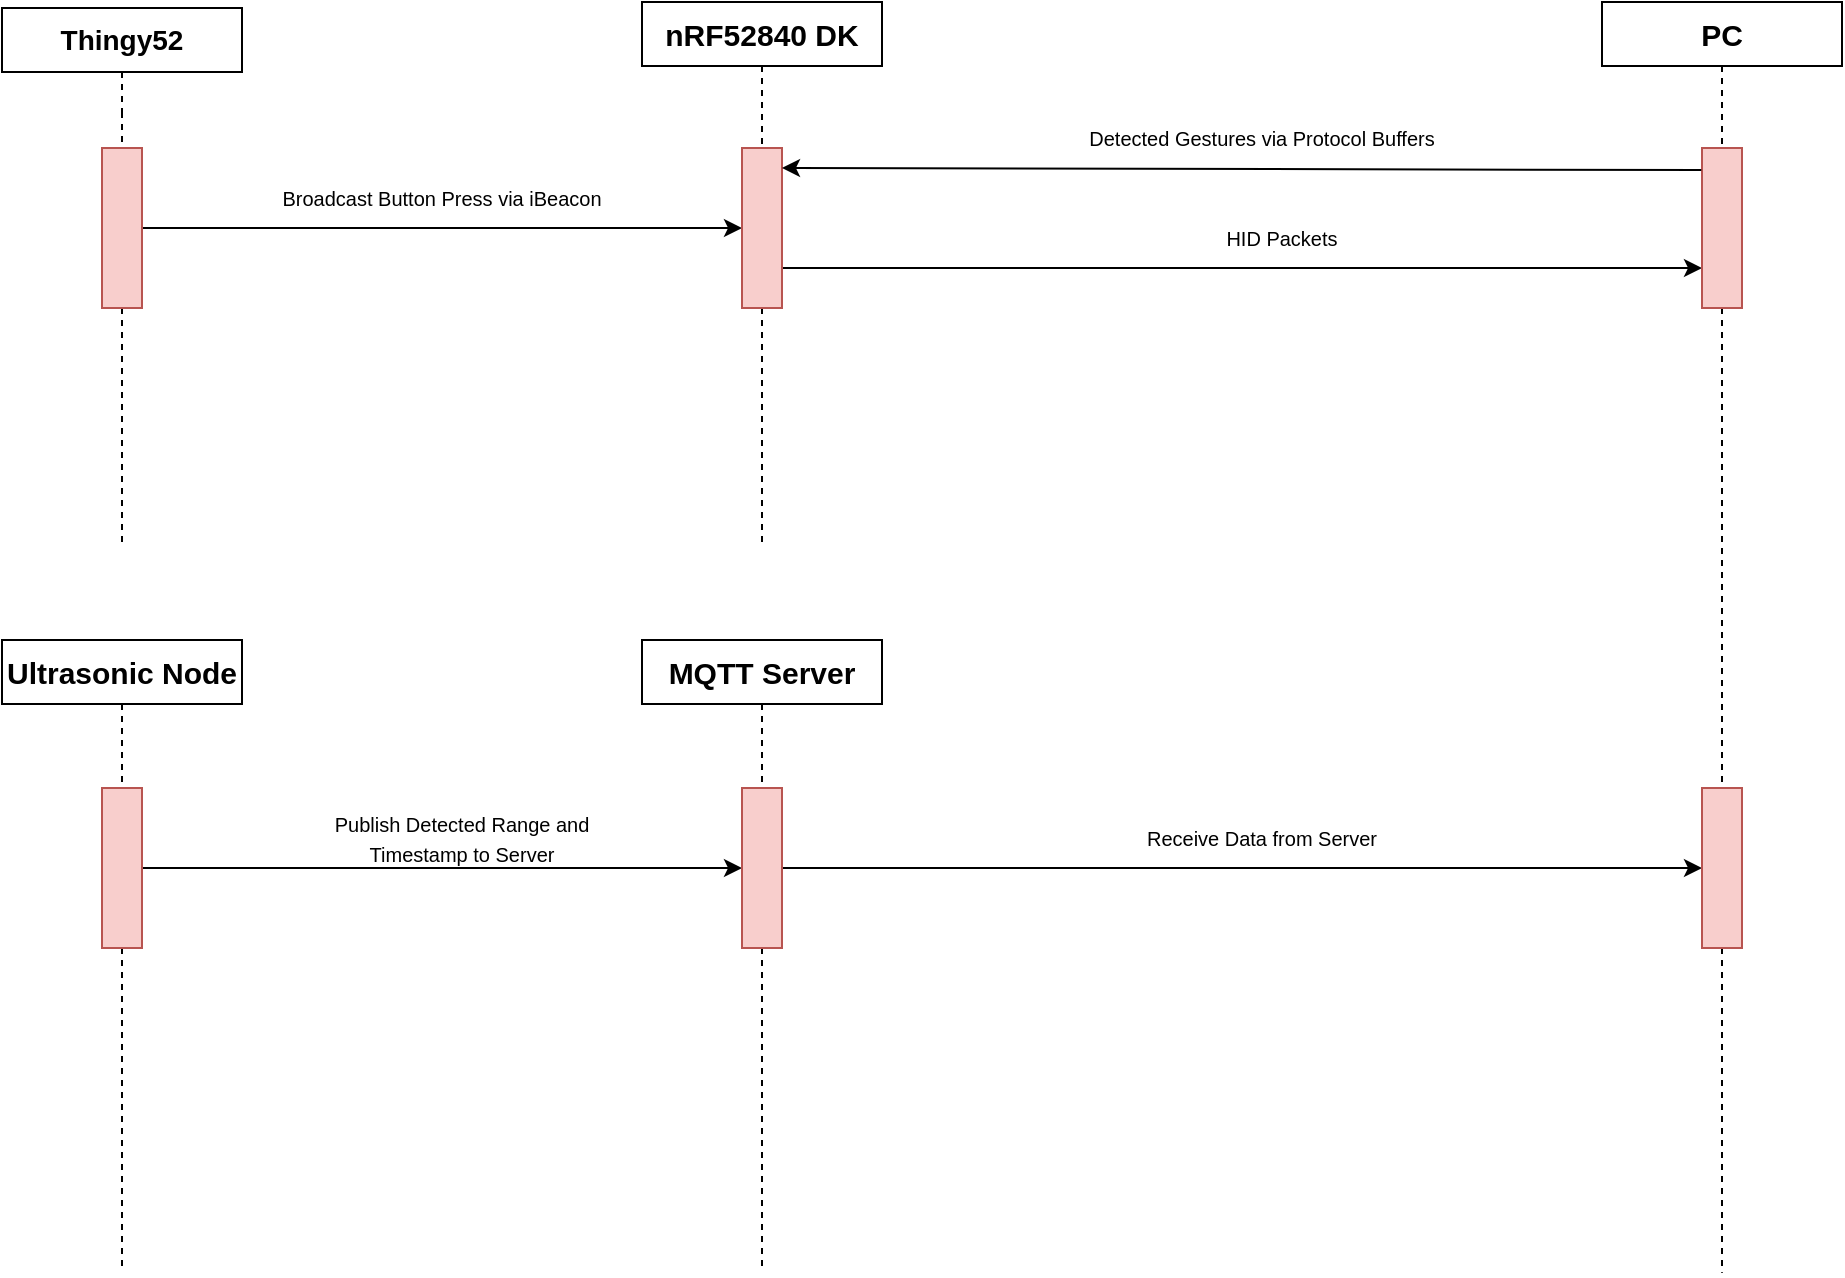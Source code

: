 <mxfile version="24.2.5" type="device">
  <diagram name="Page-1" id="LE6fpmGGQXK_jgyP1LuT">
    <mxGraphModel dx="1296" dy="759" grid="0" gridSize="10" guides="1" tooltips="1" connect="1" arrows="1" fold="1" page="1" pageScale="1" pageWidth="1169" pageHeight="827" math="0" shadow="0">
      <root>
        <mxCell id="0" />
        <mxCell id="1" parent="0" />
        <mxCell id="eU0cPATb5Jl8-ybe21HE-7" style="edgeStyle=orthogonalEdgeStyle;rounded=0;orthogonalLoop=1;jettySize=auto;html=1;endArrow=none;endFill=0;dashed=1;" parent="1" source="eU0cPATb5Jl8-ybe21HE-14" edge="1">
          <mxGeometry relative="1" as="geometry">
            <mxPoint x="180" y="400" as="targetPoint" />
          </mxGeometry>
        </mxCell>
        <mxCell id="eGAYxCH9FSdXvzEAM2wn-22" value="&lt;b&gt;&lt;font style=&quot;font-size: 14px;&quot;&gt;Thingy52&lt;/font&gt;&lt;/b&gt;" style="rounded=0;whiteSpace=wrap;html=1;" parent="1" vertex="1">
          <mxGeometry x="120" y="130" width="120" height="32" as="geometry" />
        </mxCell>
        <mxCell id="eU0cPATb5Jl8-ybe21HE-4" style="edgeStyle=orthogonalEdgeStyle;rounded=0;orthogonalLoop=1;jettySize=auto;html=1;endArrow=none;endFill=0;dashed=1;" parent="1" source="eU0cPATb5Jl8-ybe21HE-16" edge="1">
          <mxGeometry relative="1" as="geometry">
            <mxPoint x="500" y="400" as="targetPoint" />
          </mxGeometry>
        </mxCell>
        <mxCell id="eGAYxCH9FSdXvzEAM2wn-21" value="&lt;b&gt;&lt;font style=&quot;font-size: 15px;&quot;&gt;nRF52840 DK&lt;/font&gt;&lt;/b&gt;" style="rounded=0;whiteSpace=wrap;html=1;fillColor=default;" parent="1" vertex="1">
          <mxGeometry x="440" y="127" width="120" height="32" as="geometry" />
        </mxCell>
        <mxCell id="eU0cPATb5Jl8-ybe21HE-3" style="edgeStyle=orthogonalEdgeStyle;rounded=0;orthogonalLoop=1;jettySize=auto;html=1;endArrow=none;endFill=0;dashed=1;" parent="1" source="eU0cPATb5Jl8-ybe21HE-12" edge="1">
          <mxGeometry relative="1" as="geometry">
            <mxPoint x="980" y="762.353" as="targetPoint" />
          </mxGeometry>
        </mxCell>
        <mxCell id="4q5T8XBlmFzmqve6YoR_-15" value="&lt;b&gt;&lt;font style=&quot;font-size: 15px;&quot;&gt;PC&lt;/font&gt;&lt;/b&gt;" style="rounded=0;whiteSpace=wrap;html=1;fillColor=default;" parent="1" vertex="1">
          <mxGeometry x="920" y="127" width="120" height="32" as="geometry" />
        </mxCell>
        <mxCell id="eU0cPATb5Jl8-ybe21HE-6" style="edgeStyle=orthogonalEdgeStyle;rounded=0;orthogonalLoop=1;jettySize=auto;html=1;endArrow=none;endFill=0;dashed=1;" parent="1" source="eU0cPATb5Jl8-ybe21HE-8" edge="1">
          <mxGeometry relative="1" as="geometry">
            <mxPoint x="180" y="760" as="targetPoint" />
          </mxGeometry>
        </mxCell>
        <mxCell id="4q5T8XBlmFzmqve6YoR_-16" value="&lt;b&gt;&lt;font style=&quot;font-size: 15px;&quot;&gt;Ultrasonic Node&lt;/font&gt;&lt;/b&gt;" style="rounded=0;whiteSpace=wrap;html=1;fillColor=default;" parent="1" vertex="1">
          <mxGeometry x="120" y="446" width="120" height="32" as="geometry" />
        </mxCell>
        <mxCell id="eU0cPATb5Jl8-ybe21HE-5" style="edgeStyle=orthogonalEdgeStyle;rounded=0;orthogonalLoop=1;jettySize=auto;html=1;endArrow=none;endFill=0;dashed=1;" parent="1" source="eU0cPATb5Jl8-ybe21HE-10" edge="1">
          <mxGeometry relative="1" as="geometry">
            <mxPoint x="500" y="760" as="targetPoint" />
          </mxGeometry>
        </mxCell>
        <mxCell id="eU0cPATb5Jl8-ybe21HE-2" value="&lt;b&gt;&lt;font style=&quot;font-size: 15px;&quot;&gt;MQTT Server&lt;/font&gt;&lt;/b&gt;" style="rounded=0;whiteSpace=wrap;html=1;fillColor=default;" parent="1" vertex="1">
          <mxGeometry x="440" y="446" width="120" height="32" as="geometry" />
        </mxCell>
        <mxCell id="eU0cPATb5Jl8-ybe21HE-9" value="" style="edgeStyle=orthogonalEdgeStyle;rounded=0;orthogonalLoop=1;jettySize=auto;html=1;endArrow=none;endFill=0;dashed=1;" parent="1" source="4q5T8XBlmFzmqve6YoR_-16" target="eU0cPATb5Jl8-ybe21HE-8" edge="1">
          <mxGeometry relative="1" as="geometry">
            <mxPoint x="180" y="760" as="targetPoint" />
            <mxPoint x="180" y="478" as="sourcePoint" />
          </mxGeometry>
        </mxCell>
        <mxCell id="zEdzmi21_0AZwgHvLv4D-2" style="edgeStyle=orthogonalEdgeStyle;rounded=0;orthogonalLoop=1;jettySize=auto;html=1;entryX=0;entryY=0.5;entryDx=0;entryDy=0;" edge="1" parent="1" source="eU0cPATb5Jl8-ybe21HE-8" target="eU0cPATb5Jl8-ybe21HE-10">
          <mxGeometry relative="1" as="geometry" />
        </mxCell>
        <mxCell id="eU0cPATb5Jl8-ybe21HE-8" value="" style="rounded=0;whiteSpace=wrap;html=1;fillColor=#f8cecc;strokeColor=#b85450;" parent="1" vertex="1">
          <mxGeometry x="170" y="520" width="20" height="80" as="geometry" />
        </mxCell>
        <mxCell id="eU0cPATb5Jl8-ybe21HE-11" value="" style="edgeStyle=orthogonalEdgeStyle;rounded=0;orthogonalLoop=1;jettySize=auto;html=1;endArrow=none;endFill=0;dashed=1;" parent="1" source="eU0cPATb5Jl8-ybe21HE-2" target="eU0cPATb5Jl8-ybe21HE-10" edge="1">
          <mxGeometry relative="1" as="geometry">
            <mxPoint x="500" y="760" as="targetPoint" />
            <mxPoint x="500" y="478" as="sourcePoint" />
          </mxGeometry>
        </mxCell>
        <mxCell id="zEdzmi21_0AZwgHvLv4D-3" style="edgeStyle=orthogonalEdgeStyle;rounded=0;orthogonalLoop=1;jettySize=auto;html=1;entryX=0;entryY=0.5;entryDx=0;entryDy=0;" edge="1" parent="1" source="eU0cPATb5Jl8-ybe21HE-10" target="eU0cPATb5Jl8-ybe21HE-12">
          <mxGeometry relative="1" as="geometry" />
        </mxCell>
        <mxCell id="eU0cPATb5Jl8-ybe21HE-10" value="" style="rounded=0;whiteSpace=wrap;html=1;fillColor=#f8cecc;strokeColor=#b85450;" parent="1" vertex="1">
          <mxGeometry x="490" y="520" width="20" height="80" as="geometry" />
        </mxCell>
        <mxCell id="eU0cPATb5Jl8-ybe21HE-13" value="" style="edgeStyle=orthogonalEdgeStyle;rounded=0;orthogonalLoop=1;jettySize=auto;html=1;endArrow=none;endFill=0;dashed=1;" parent="1" source="zEdzmi21_0AZwgHvLv4D-4" target="eU0cPATb5Jl8-ybe21HE-12" edge="1">
          <mxGeometry relative="1" as="geometry">
            <mxPoint x="980" y="762.353" as="targetPoint" />
            <mxPoint x="980" y="159" as="sourcePoint" />
          </mxGeometry>
        </mxCell>
        <mxCell id="eU0cPATb5Jl8-ybe21HE-12" value="" style="rounded=0;whiteSpace=wrap;html=1;fillColor=#f8cecc;strokeColor=#b85450;" parent="1" vertex="1">
          <mxGeometry x="970" y="520" width="20" height="80" as="geometry" />
        </mxCell>
        <mxCell id="eU0cPATb5Jl8-ybe21HE-15" value="" style="edgeStyle=orthogonalEdgeStyle;rounded=0;orthogonalLoop=1;jettySize=auto;html=1;endArrow=none;endFill=0;dashed=1;" parent="1" source="eGAYxCH9FSdXvzEAM2wn-22" target="eU0cPATb5Jl8-ybe21HE-14" edge="1">
          <mxGeometry relative="1" as="geometry">
            <mxPoint x="180" y="400" as="targetPoint" />
            <mxPoint x="180" y="162" as="sourcePoint" />
          </mxGeometry>
        </mxCell>
        <mxCell id="zEdzmi21_0AZwgHvLv4D-1" style="edgeStyle=orthogonalEdgeStyle;rounded=0;orthogonalLoop=1;jettySize=auto;html=1;entryX=0;entryY=0.5;entryDx=0;entryDy=0;" edge="1" parent="1" source="eU0cPATb5Jl8-ybe21HE-14" target="eU0cPATb5Jl8-ybe21HE-16">
          <mxGeometry relative="1" as="geometry" />
        </mxCell>
        <mxCell id="eU0cPATb5Jl8-ybe21HE-14" value="" style="rounded=0;whiteSpace=wrap;html=1;fillColor=#f8cecc;strokeColor=#b85450;" parent="1" vertex="1">
          <mxGeometry x="170" y="200" width="20" height="80" as="geometry" />
        </mxCell>
        <mxCell id="eU0cPATb5Jl8-ybe21HE-17" value="" style="edgeStyle=orthogonalEdgeStyle;rounded=0;orthogonalLoop=1;jettySize=auto;html=1;endArrow=none;endFill=0;dashed=1;" parent="1" source="eGAYxCH9FSdXvzEAM2wn-21" target="eU0cPATb5Jl8-ybe21HE-16" edge="1">
          <mxGeometry relative="1" as="geometry">
            <mxPoint x="500" y="400" as="targetPoint" />
            <mxPoint x="500" y="159" as="sourcePoint" />
          </mxGeometry>
        </mxCell>
        <mxCell id="zEdzmi21_0AZwgHvLv4D-6" style="edgeStyle=orthogonalEdgeStyle;rounded=0;orthogonalLoop=1;jettySize=auto;html=1;exitX=1;exitY=0.75;exitDx=0;exitDy=0;entryX=0;entryY=0.75;entryDx=0;entryDy=0;" edge="1" parent="1" source="eU0cPATb5Jl8-ybe21HE-16" target="zEdzmi21_0AZwgHvLv4D-4">
          <mxGeometry relative="1" as="geometry" />
        </mxCell>
        <mxCell id="eU0cPATb5Jl8-ybe21HE-16" value="" style="rounded=0;whiteSpace=wrap;html=1;fillColor=#f8cecc;strokeColor=#b85450;" parent="1" vertex="1">
          <mxGeometry x="490" y="200" width="20" height="80" as="geometry" />
        </mxCell>
        <mxCell id="zEdzmi21_0AZwgHvLv4D-5" value="" style="edgeStyle=orthogonalEdgeStyle;rounded=0;orthogonalLoop=1;jettySize=auto;html=1;endArrow=none;endFill=0;dashed=1;" edge="1" parent="1" source="4q5T8XBlmFzmqve6YoR_-15" target="zEdzmi21_0AZwgHvLv4D-4">
          <mxGeometry relative="1" as="geometry">
            <mxPoint x="980" y="520" as="targetPoint" />
            <mxPoint x="980" y="159" as="sourcePoint" />
          </mxGeometry>
        </mxCell>
        <mxCell id="zEdzmi21_0AZwgHvLv4D-4" value="" style="rounded=0;whiteSpace=wrap;html=1;fillColor=#f8cecc;strokeColor=#b85450;" vertex="1" parent="1">
          <mxGeometry x="970" y="200" width="20" height="80" as="geometry" />
        </mxCell>
        <mxCell id="zEdzmi21_0AZwgHvLv4D-7" value="" style="endArrow=classic;html=1;rounded=0;exitX=-0.017;exitY=0.138;exitDx=0;exitDy=0;exitPerimeter=0;" edge="1" parent="1" source="zEdzmi21_0AZwgHvLv4D-4">
          <mxGeometry width="50" height="50" relative="1" as="geometry">
            <mxPoint x="590" y="230" as="sourcePoint" />
            <mxPoint x="510" y="210" as="targetPoint" />
          </mxGeometry>
        </mxCell>
        <mxCell id="zEdzmi21_0AZwgHvLv4D-8" value="&lt;font style=&quot;font-size: 10px;&quot;&gt;Broadcast Button Press via iBeacon&lt;/font&gt;" style="text;html=1;align=center;verticalAlign=middle;whiteSpace=wrap;rounded=0;" vertex="1" parent="1">
          <mxGeometry x="250" y="210" width="180" height="30" as="geometry" />
        </mxCell>
        <mxCell id="zEdzmi21_0AZwgHvLv4D-9" value="&lt;font style=&quot;&quot;&gt;&lt;span style=&quot;font-size: 10px;&quot;&gt;Detected&amp;nbsp;&lt;/span&gt;&lt;span style=&quot;font-size: 10px; background-color: initial;&quot;&gt;Gestures&amp;nbsp;&lt;/span&gt;&lt;span style=&quot;font-size: 10px;&quot;&gt;via Protocol Buffers&lt;/span&gt;&lt;/font&gt;" style="text;html=1;align=center;verticalAlign=middle;whiteSpace=wrap;rounded=0;" vertex="1" parent="1">
          <mxGeometry x="630" y="180" width="240" height="30" as="geometry" />
        </mxCell>
        <mxCell id="zEdzmi21_0AZwgHvLv4D-10" value="&lt;span style=&quot;font-size: 10px;&quot;&gt;HID Packets&lt;/span&gt;" style="text;html=1;align=center;verticalAlign=middle;whiteSpace=wrap;rounded=0;" vertex="1" parent="1">
          <mxGeometry x="670" y="230" width="180" height="30" as="geometry" />
        </mxCell>
        <mxCell id="zEdzmi21_0AZwgHvLv4D-11" value="&lt;font style=&quot;font-size: 10px;&quot;&gt;Publish Detected Range and Timestamp to Server&lt;/font&gt;" style="text;html=1;align=center;verticalAlign=middle;whiteSpace=wrap;rounded=0;" vertex="1" parent="1">
          <mxGeometry x="260" y="530" width="180" height="30" as="geometry" />
        </mxCell>
        <mxCell id="zEdzmi21_0AZwgHvLv4D-12" value="&lt;font style=&quot;font-size: 10px;&quot;&gt;Receive Data from Server&lt;/font&gt;" style="text;html=1;align=center;verticalAlign=middle;whiteSpace=wrap;rounded=0;" vertex="1" parent="1">
          <mxGeometry x="660" y="530" width="180" height="30" as="geometry" />
        </mxCell>
      </root>
    </mxGraphModel>
  </diagram>
</mxfile>
